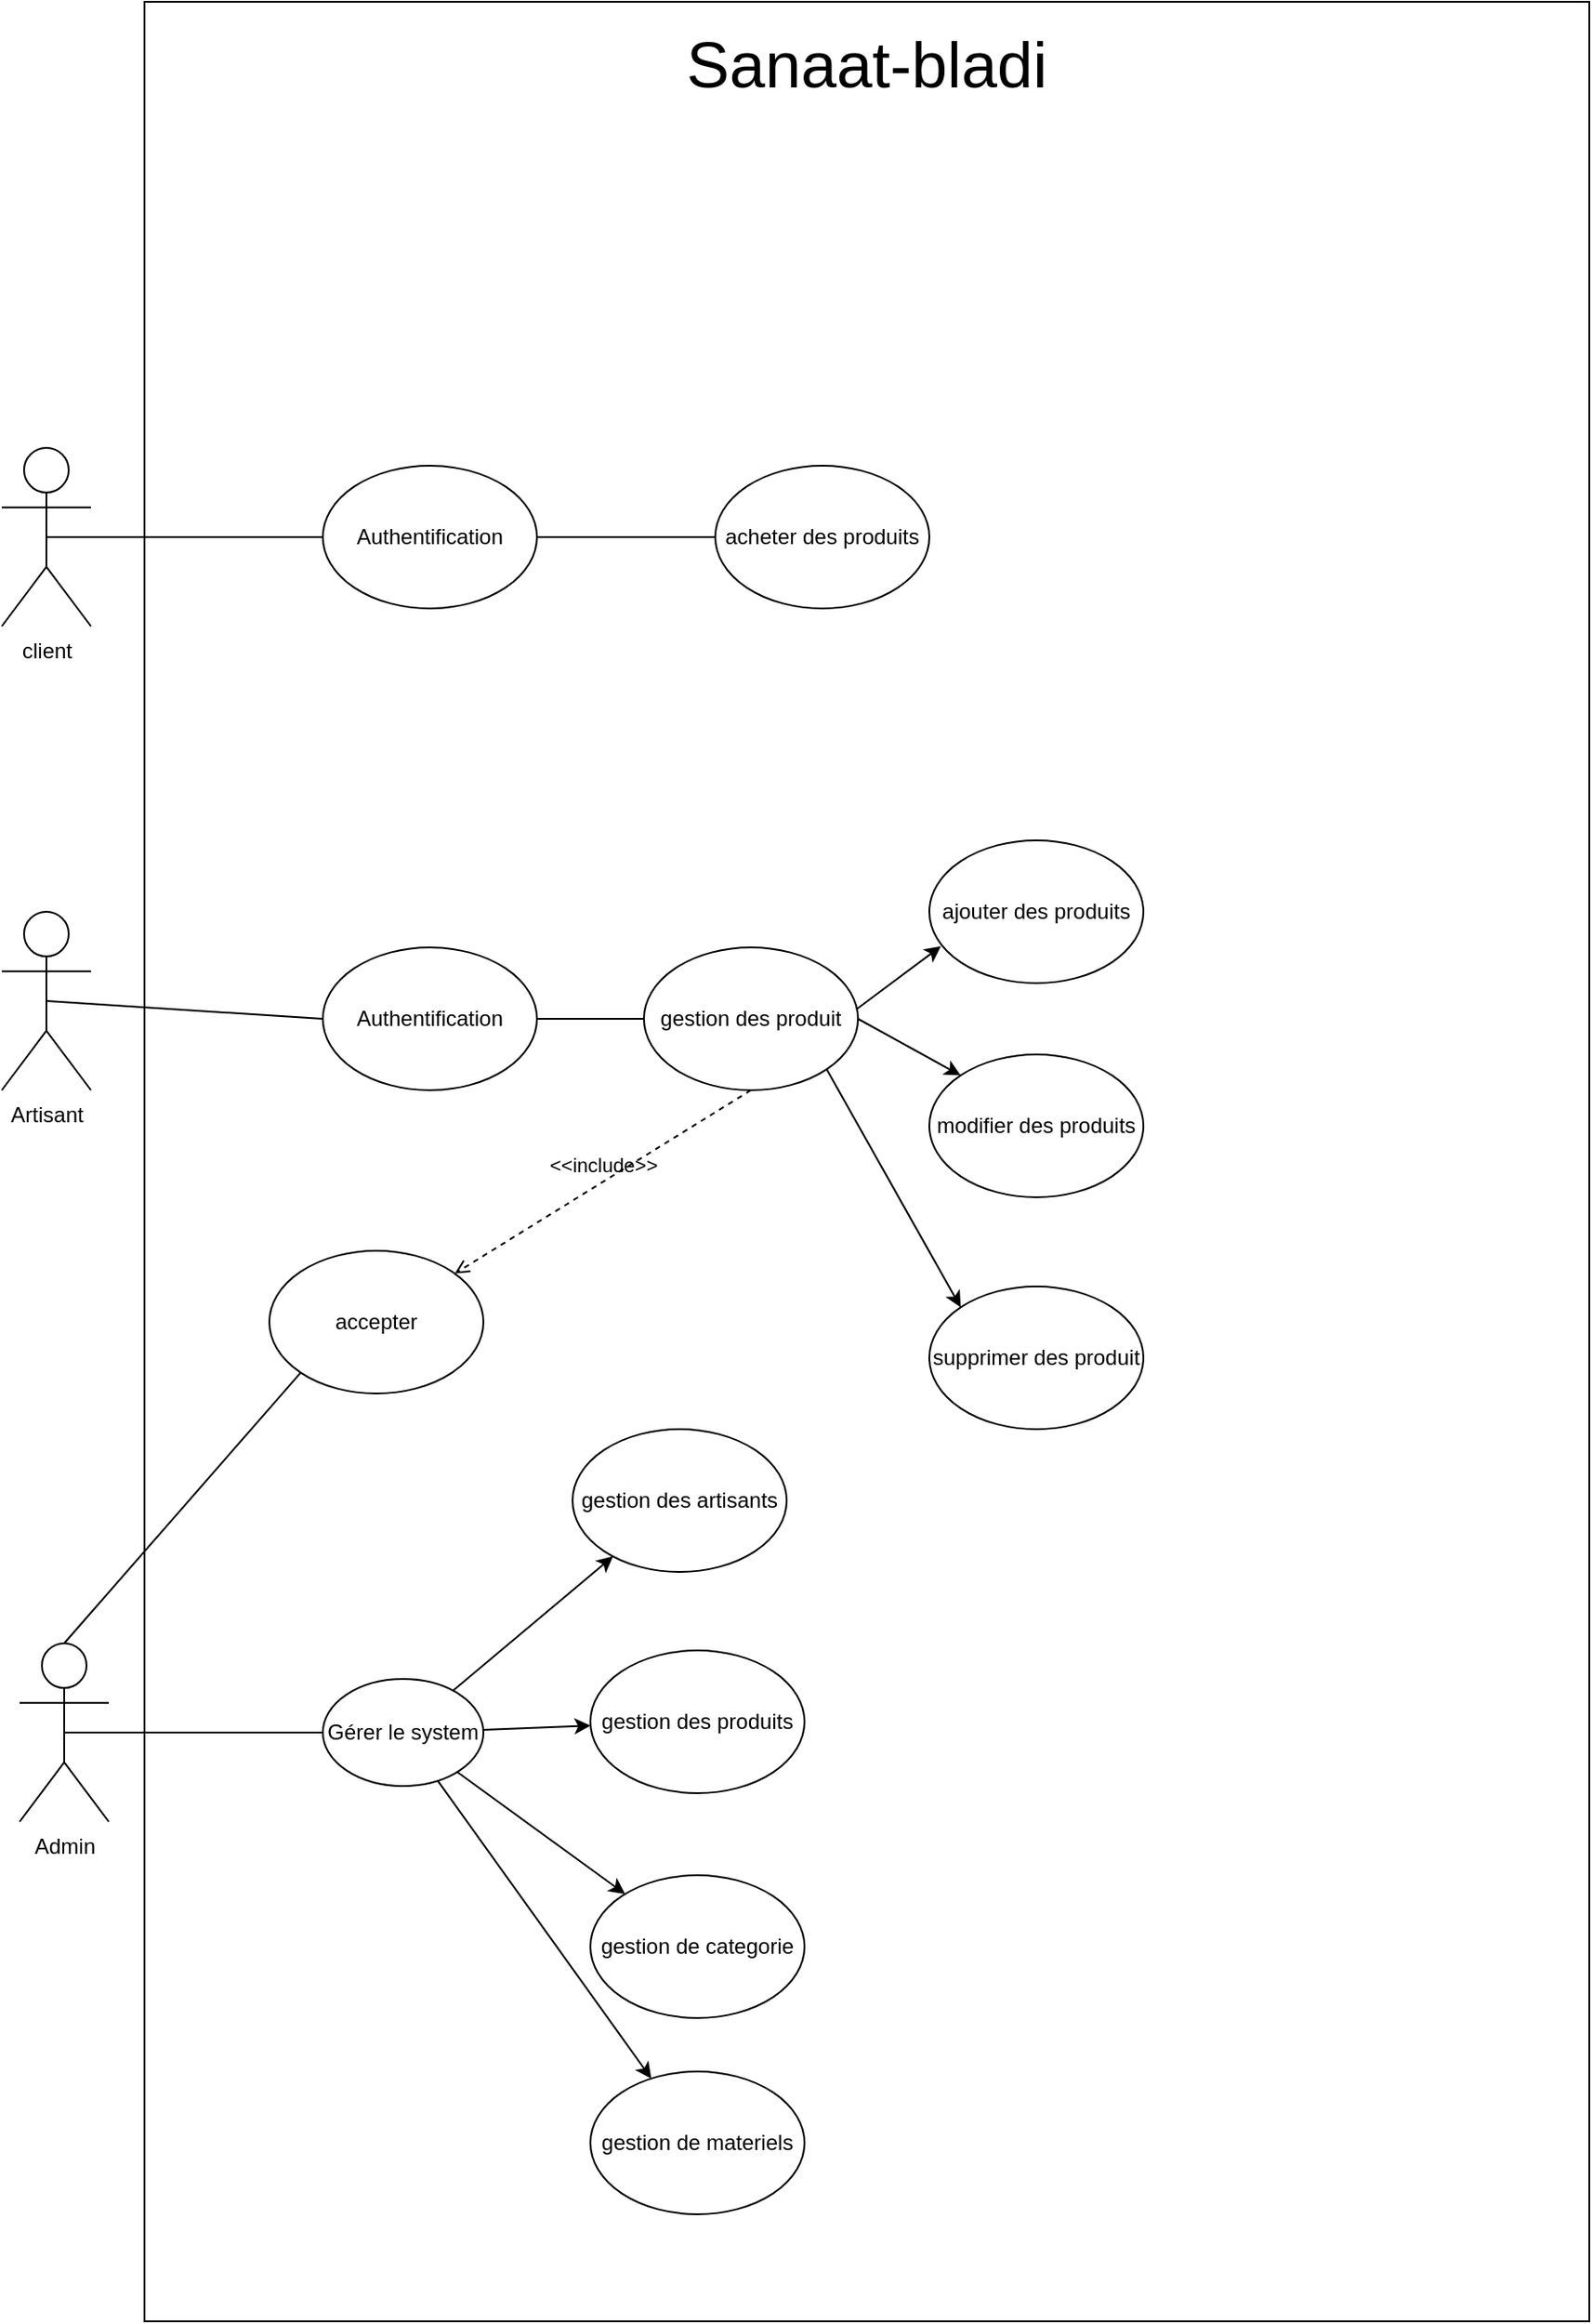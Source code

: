<mxfile version="22.1.5" type="github">
  <diagram name="Page-1" id="_Q7cDPzw-axwqQaWXP8o">
    <mxGraphModel dx="3447" dy="2364" grid="1" gridSize="10" guides="1" tooltips="1" connect="1" arrows="1" fold="1" page="1" pageScale="1" pageWidth="1169" pageHeight="827" math="0" shadow="0">
      <root>
        <mxCell id="0" />
        <mxCell id="1" parent="0" />
        <mxCell id="3B2InA5xFkFEmeWdDdn8-14" value="" style="rounded=0;whiteSpace=wrap;html=1;" vertex="1" parent="1">
          <mxGeometry x="310" y="-310" width="810" height="1300" as="geometry" />
        </mxCell>
        <mxCell id="3B2InA5xFkFEmeWdDdn8-15" value="Admin" style="shape=umlActor;verticalLabelPosition=bottom;verticalAlign=top;html=1;outlineConnect=0;" vertex="1" parent="1">
          <mxGeometry x="240" y="610" width="50" height="100" as="geometry" />
        </mxCell>
        <mxCell id="3B2InA5xFkFEmeWdDdn8-16" value="Gérer le system" style="ellipse;whiteSpace=wrap;html=1;" vertex="1" parent="1">
          <mxGeometry x="410" y="630" width="90" height="60" as="geometry" />
        </mxCell>
        <mxCell id="3B2InA5xFkFEmeWdDdn8-17" value="" style="endArrow=none;html=1;rounded=0;exitX=0.5;exitY=0.5;exitDx=0;exitDy=0;exitPerimeter=0;entryX=0;entryY=0.5;entryDx=0;entryDy=0;" edge="1" parent="1" source="3B2InA5xFkFEmeWdDdn8-15" target="3B2InA5xFkFEmeWdDdn8-16">
          <mxGeometry width="50" height="50" relative="1" as="geometry">
            <mxPoint x="620" y="730" as="sourcePoint" />
            <mxPoint x="470" y="660" as="targetPoint" />
          </mxGeometry>
        </mxCell>
        <mxCell id="3B2InA5xFkFEmeWdDdn8-18" value="gestion des produits" style="ellipse;whiteSpace=wrap;html=1;" vertex="1" parent="1">
          <mxGeometry x="560" y="614" width="120" height="80" as="geometry" />
        </mxCell>
        <mxCell id="3B2InA5xFkFEmeWdDdn8-19" value="gestion des artisants" style="ellipse;whiteSpace=wrap;html=1;" vertex="1" parent="1">
          <mxGeometry x="550" y="490" width="120" height="80" as="geometry" />
        </mxCell>
        <mxCell id="3B2InA5xFkFEmeWdDdn8-20" value="gestion de materiels" style="ellipse;whiteSpace=wrap;html=1;" vertex="1" parent="1">
          <mxGeometry x="560" y="850" width="120" height="80" as="geometry" />
        </mxCell>
        <mxCell id="3B2InA5xFkFEmeWdDdn8-21" value="gestion de categorie" style="ellipse;whiteSpace=wrap;html=1;" vertex="1" parent="1">
          <mxGeometry x="560" y="740" width="120" height="80" as="geometry" />
        </mxCell>
        <mxCell id="3B2InA5xFkFEmeWdDdn8-22" value="&lt;font style=&quot;font-size: 36px;&quot;&gt;Sanaat-bladi&lt;/font&gt;" style="text;strokeColor=none;align=center;fillColor=none;html=1;verticalAlign=middle;whiteSpace=wrap;rounded=0;" vertex="1" parent="1">
          <mxGeometry x="570" y="-290" width="290" height="30" as="geometry" />
        </mxCell>
        <mxCell id="3B2InA5xFkFEmeWdDdn8-23" value="" style="endArrow=classic;html=1;rounded=0;" edge="1" parent="1" source="3B2InA5xFkFEmeWdDdn8-16" target="3B2InA5xFkFEmeWdDdn8-19">
          <mxGeometry width="50" height="50" relative="1" as="geometry">
            <mxPoint x="450" y="610" as="sourcePoint" />
            <mxPoint x="500" y="560" as="targetPoint" />
          </mxGeometry>
        </mxCell>
        <mxCell id="3B2InA5xFkFEmeWdDdn8-24" value="" style="endArrow=classic;html=1;rounded=0;" edge="1" parent="1" source="3B2InA5xFkFEmeWdDdn8-16" target="3B2InA5xFkFEmeWdDdn8-18">
          <mxGeometry width="50" height="50" relative="1" as="geometry">
            <mxPoint x="500" y="694" as="sourcePoint" />
            <mxPoint x="550" y="644" as="targetPoint" />
          </mxGeometry>
        </mxCell>
        <mxCell id="3B2InA5xFkFEmeWdDdn8-25" value="" style="endArrow=classic;html=1;rounded=0;" edge="1" parent="1" source="3B2InA5xFkFEmeWdDdn8-16" target="3B2InA5xFkFEmeWdDdn8-21">
          <mxGeometry width="50" height="50" relative="1" as="geometry">
            <mxPoint x="500" y="735" as="sourcePoint" />
            <mxPoint x="550" y="685" as="targetPoint" />
          </mxGeometry>
        </mxCell>
        <mxCell id="3B2InA5xFkFEmeWdDdn8-26" value="" style="endArrow=classic;html=1;rounded=0;" edge="1" parent="1" source="3B2InA5xFkFEmeWdDdn8-16" target="3B2InA5xFkFEmeWdDdn8-20">
          <mxGeometry width="50" height="50" relative="1" as="geometry">
            <mxPoint x="500" y="770" as="sourcePoint" />
            <mxPoint x="550" y="720" as="targetPoint" />
          </mxGeometry>
        </mxCell>
        <mxCell id="3B2InA5xFkFEmeWdDdn8-27" value="&lt;div&gt;Artisant&lt;/div&gt;&lt;div&gt;&lt;br&gt;&lt;/div&gt;" style="shape=umlActor;verticalLabelPosition=bottom;verticalAlign=top;html=1;outlineConnect=0;" vertex="1" parent="1">
          <mxGeometry x="230" y="200" width="50" height="100" as="geometry" />
        </mxCell>
        <mxCell id="3B2InA5xFkFEmeWdDdn8-28" value="Authentification" style="ellipse;whiteSpace=wrap;html=1;" vertex="1" parent="1">
          <mxGeometry x="410" y="220" width="120" height="80" as="geometry" />
        </mxCell>
        <mxCell id="3B2InA5xFkFEmeWdDdn8-29" value="gestion des produit" style="ellipse;whiteSpace=wrap;html=1;" vertex="1" parent="1">
          <mxGeometry x="590" y="220" width="120" height="80" as="geometry" />
        </mxCell>
        <mxCell id="3B2InA5xFkFEmeWdDdn8-30" value="modifier des produits" style="ellipse;whiteSpace=wrap;html=1;" vertex="1" parent="1">
          <mxGeometry x="750" y="280" width="120" height="80" as="geometry" />
        </mxCell>
        <mxCell id="3B2InA5xFkFEmeWdDdn8-31" value="ajouter des produits" style="ellipse;whiteSpace=wrap;html=1;" vertex="1" parent="1">
          <mxGeometry x="750" y="160" width="120" height="80" as="geometry" />
        </mxCell>
        <mxCell id="3B2InA5xFkFEmeWdDdn8-32" value="supprimer des produit" style="ellipse;whiteSpace=wrap;html=1;" vertex="1" parent="1">
          <mxGeometry x="750" y="410" width="120" height="80" as="geometry" />
        </mxCell>
        <mxCell id="3B2InA5xFkFEmeWdDdn8-33" value="" style="endArrow=classic;html=1;rounded=0;exitX=0.992;exitY=0.434;exitDx=0;exitDy=0;exitPerimeter=0;entryX=0.054;entryY=0.742;entryDx=0;entryDy=0;entryPerimeter=0;" edge="1" parent="1" source="3B2InA5xFkFEmeWdDdn8-29" target="3B2InA5xFkFEmeWdDdn8-31">
          <mxGeometry width="50" height="50" relative="1" as="geometry">
            <mxPoint x="830" y="380" as="sourcePoint" />
            <mxPoint x="880" y="330" as="targetPoint" />
          </mxGeometry>
        </mxCell>
        <mxCell id="3B2InA5xFkFEmeWdDdn8-34" value="" style="endArrow=classic;html=1;rounded=0;exitX=1;exitY=1;exitDx=0;exitDy=0;entryX=0;entryY=0;entryDx=0;entryDy=0;" edge="1" parent="1" source="3B2InA5xFkFEmeWdDdn8-29" target="3B2InA5xFkFEmeWdDdn8-32">
          <mxGeometry width="50" height="50" relative="1" as="geometry">
            <mxPoint x="810" y="440" as="sourcePoint" />
            <mxPoint x="860" y="390" as="targetPoint" />
          </mxGeometry>
        </mxCell>
        <mxCell id="3B2InA5xFkFEmeWdDdn8-35" value="" style="endArrow=classic;html=1;rounded=0;exitX=1;exitY=0.5;exitDx=0;exitDy=0;entryX=0;entryY=0;entryDx=0;entryDy=0;" edge="1" parent="1" source="3B2InA5xFkFEmeWdDdn8-29" target="3B2InA5xFkFEmeWdDdn8-30">
          <mxGeometry width="50" height="50" relative="1" as="geometry">
            <mxPoint x="810" y="440" as="sourcePoint" />
            <mxPoint x="860" y="390" as="targetPoint" />
          </mxGeometry>
        </mxCell>
        <mxCell id="3B2InA5xFkFEmeWdDdn8-36" value="" style="endArrow=none;html=1;rounded=0;exitX=0.5;exitY=0.5;exitDx=0;exitDy=0;exitPerimeter=0;entryX=0;entryY=0.5;entryDx=0;entryDy=0;" edge="1" parent="1" source="3B2InA5xFkFEmeWdDdn8-27" target="3B2InA5xFkFEmeWdDdn8-28">
          <mxGeometry width="50" height="50" relative="1" as="geometry">
            <mxPoint x="1030" y="470" as="sourcePoint" />
            <mxPoint x="1080" y="420" as="targetPoint" />
          </mxGeometry>
        </mxCell>
        <mxCell id="3B2InA5xFkFEmeWdDdn8-37" value="" style="endArrow=none;html=1;rounded=0;exitX=1;exitY=0.5;exitDx=0;exitDy=0;entryX=0;entryY=0.5;entryDx=0;entryDy=0;" edge="1" parent="1" source="3B2InA5xFkFEmeWdDdn8-28" target="3B2InA5xFkFEmeWdDdn8-29">
          <mxGeometry width="50" height="50" relative="1" as="geometry">
            <mxPoint x="1030" y="470" as="sourcePoint" />
            <mxPoint x="1080" y="420" as="targetPoint" />
          </mxGeometry>
        </mxCell>
        <mxCell id="3B2InA5xFkFEmeWdDdn8-40" value="&amp;lt;&amp;lt;include&amp;gt;&amp;gt;" style="html=1;verticalAlign=bottom;labelBackgroundColor=none;endArrow=open;endFill=0;dashed=1;rounded=0;exitX=0.5;exitY=1;exitDx=0;exitDy=0;" edge="1" parent="1" source="3B2InA5xFkFEmeWdDdn8-29" target="3B2InA5xFkFEmeWdDdn8-41">
          <mxGeometry width="160" relative="1" as="geometry">
            <mxPoint x="730" y="470" as="sourcePoint" />
            <mxPoint x="890" y="470" as="targetPoint" />
          </mxGeometry>
        </mxCell>
        <mxCell id="3B2InA5xFkFEmeWdDdn8-41" value="accepter" style="ellipse;whiteSpace=wrap;html=1;" vertex="1" parent="1">
          <mxGeometry x="380" y="390" width="120" height="80" as="geometry" />
        </mxCell>
        <mxCell id="3B2InA5xFkFEmeWdDdn8-42" value="" style="endArrow=none;html=1;rounded=0;exitX=0;exitY=1;exitDx=0;exitDy=0;entryX=0.5;entryY=0;entryDx=0;entryDy=0;entryPerimeter=0;" edge="1" parent="1" source="3B2InA5xFkFEmeWdDdn8-41" target="3B2InA5xFkFEmeWdDdn8-15">
          <mxGeometry width="50" height="50" relative="1" as="geometry">
            <mxPoint x="780" y="490" as="sourcePoint" />
            <mxPoint x="830" y="440" as="targetPoint" />
          </mxGeometry>
        </mxCell>
        <mxCell id="3B2InA5xFkFEmeWdDdn8-43" value="client" style="shape=umlActor;verticalLabelPosition=bottom;verticalAlign=top;html=1;outlineConnect=0;" vertex="1" parent="1">
          <mxGeometry x="230" y="-60" width="50" height="100" as="geometry" />
        </mxCell>
        <mxCell id="3B2InA5xFkFEmeWdDdn8-44" value="Authentification" style="ellipse;whiteSpace=wrap;html=1;" vertex="1" parent="1">
          <mxGeometry x="410" y="-50" width="120" height="80" as="geometry" />
        </mxCell>
        <mxCell id="3B2InA5xFkFEmeWdDdn8-45" value="" style="endArrow=none;html=1;rounded=0;exitX=0.5;exitY=0.5;exitDx=0;exitDy=0;exitPerimeter=0;entryX=0;entryY=0.5;entryDx=0;entryDy=0;" edge="1" parent="1" source="3B2InA5xFkFEmeWdDdn8-43" target="3B2InA5xFkFEmeWdDdn8-44">
          <mxGeometry width="50" height="50" relative="1" as="geometry">
            <mxPoint x="740" y="30" as="sourcePoint" />
            <mxPoint x="790" y="-20" as="targetPoint" />
          </mxGeometry>
        </mxCell>
        <mxCell id="3B2InA5xFkFEmeWdDdn8-46" value="acheter des produits" style="ellipse;whiteSpace=wrap;html=1;" vertex="1" parent="1">
          <mxGeometry x="630" y="-50" width="120" height="80" as="geometry" />
        </mxCell>
        <mxCell id="3B2InA5xFkFEmeWdDdn8-47" value="" style="endArrow=none;html=1;rounded=0;exitX=1;exitY=0.5;exitDx=0;exitDy=0;entryX=0;entryY=0.5;entryDx=0;entryDy=0;" edge="1" parent="1" source="3B2InA5xFkFEmeWdDdn8-44" target="3B2InA5xFkFEmeWdDdn8-46">
          <mxGeometry width="50" height="50" relative="1" as="geometry">
            <mxPoint x="740" y="140" as="sourcePoint" />
            <mxPoint x="790" y="90" as="targetPoint" />
          </mxGeometry>
        </mxCell>
      </root>
    </mxGraphModel>
  </diagram>
</mxfile>
